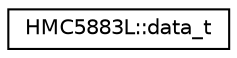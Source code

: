 digraph "Graphical Class Hierarchy"
{
  edge [fontname="Helvetica",fontsize="10",labelfontname="Helvetica",labelfontsize="10"];
  node [fontname="Helvetica",fontsize="10",shape=record];
  rankdir="LR";
  Node1 [label="HMC5883L::data_t",height=0.2,width=0.4,color="black", fillcolor="white", style="filled",URL="$dd/def/structHMC5883L_1_1data__t.html"];
}
